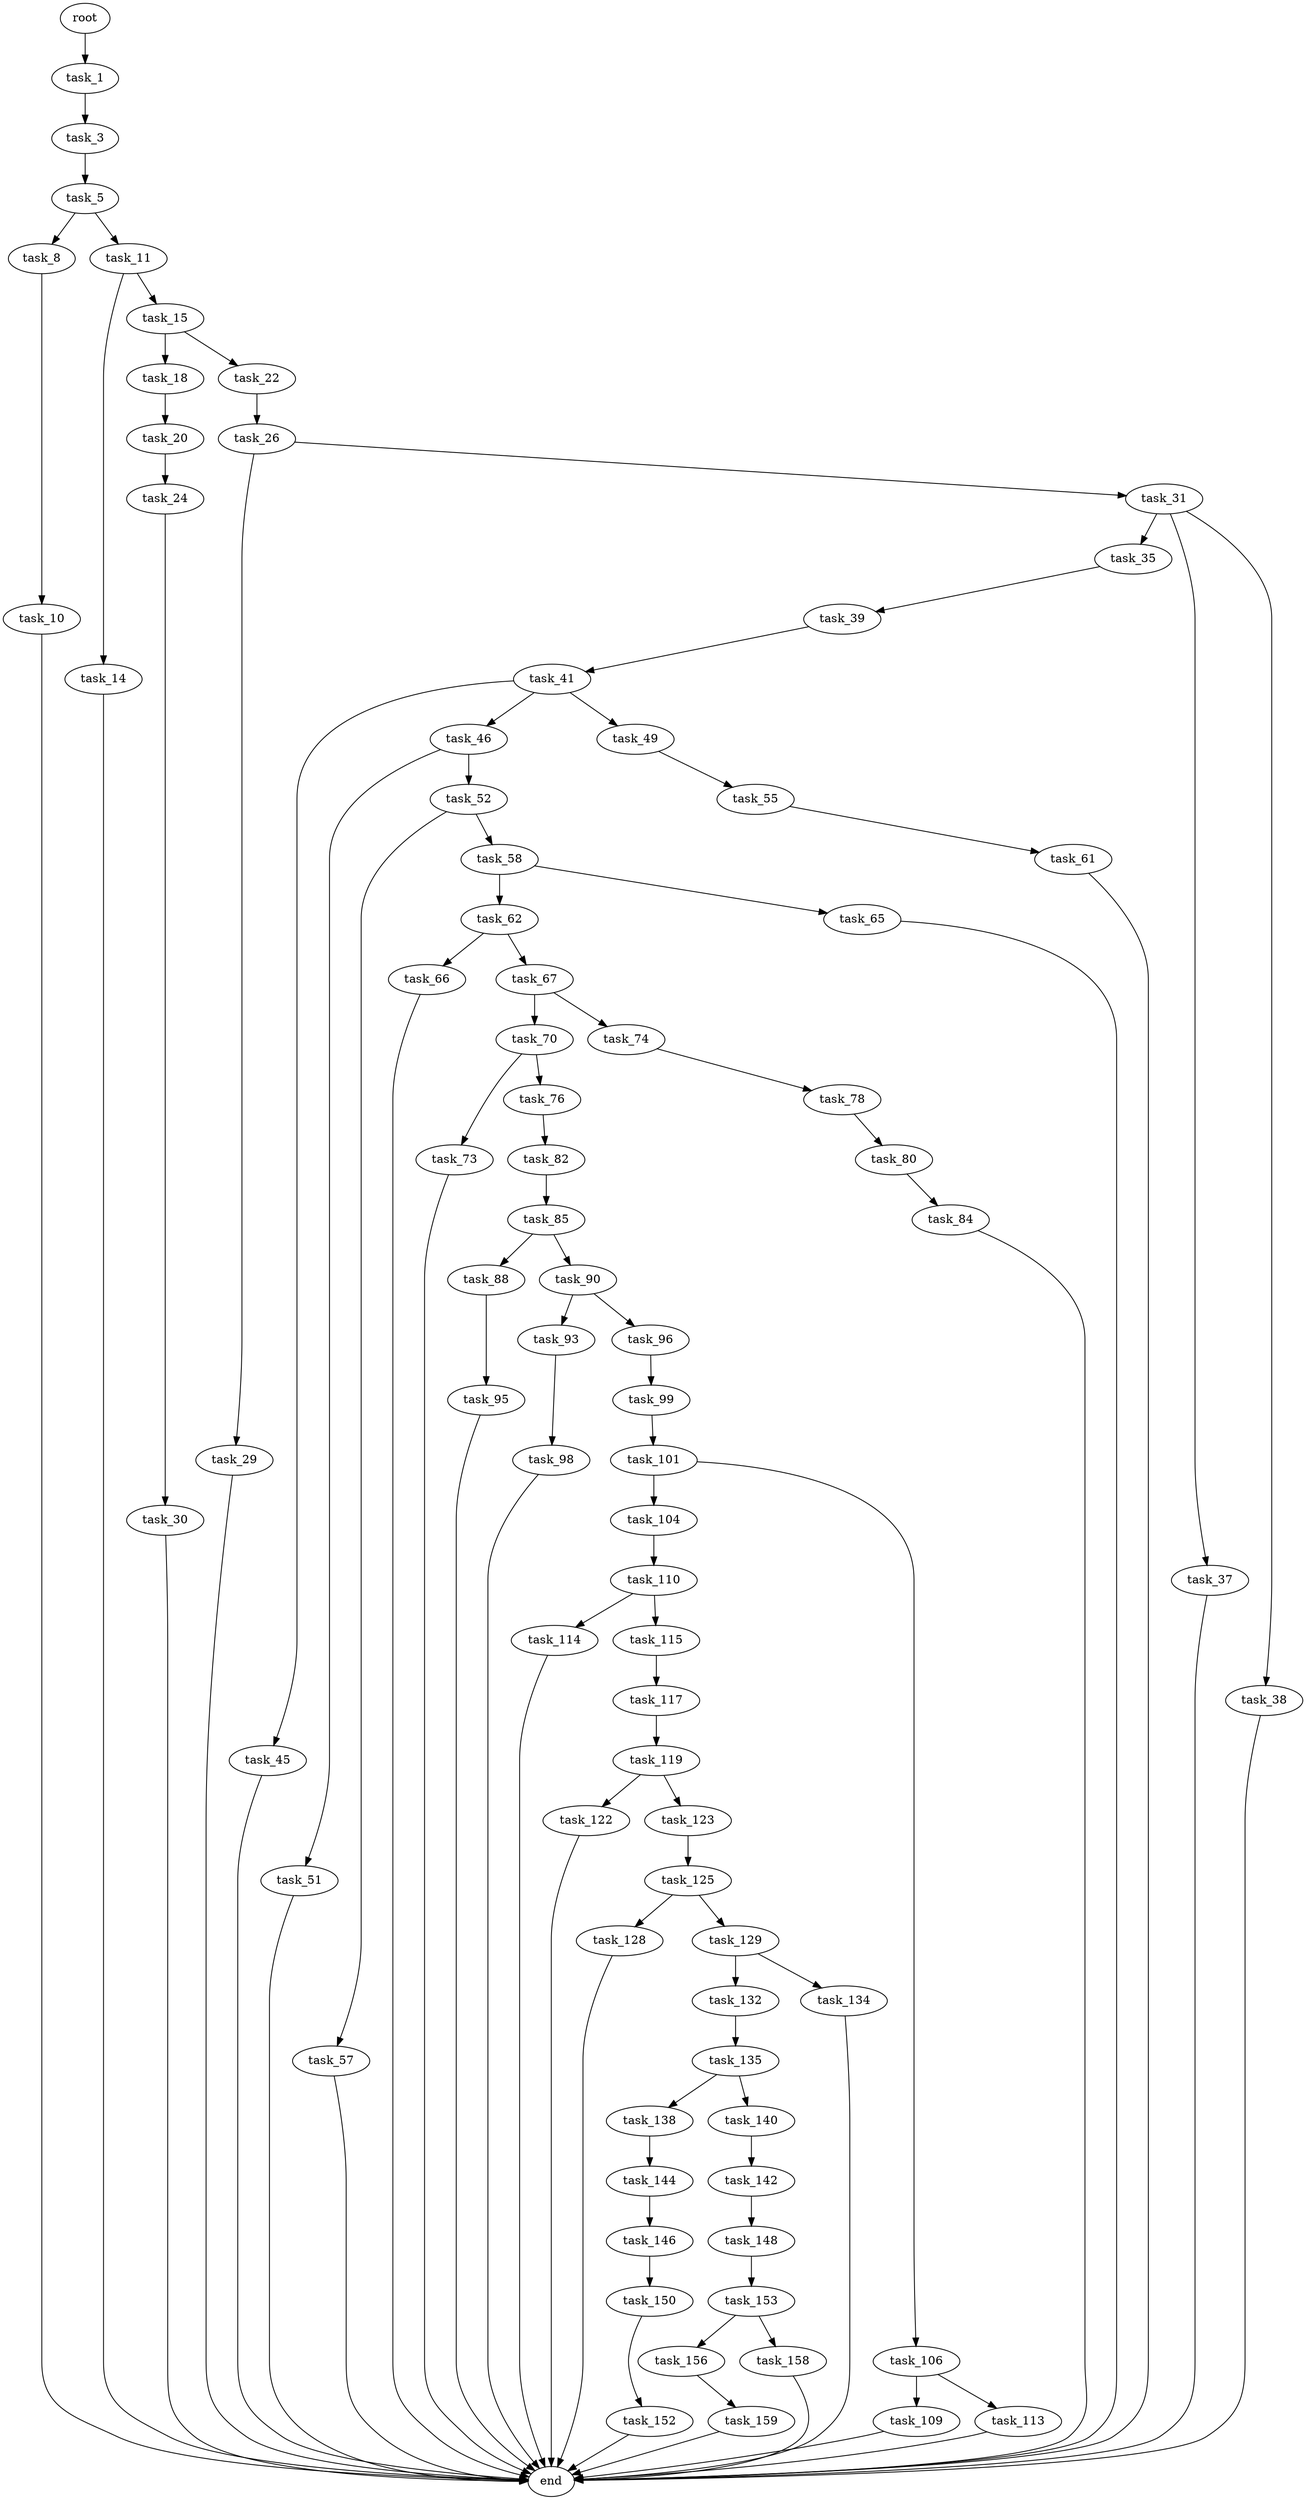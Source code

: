 digraph G {
  root [size="0.000000"];
  task_1 [size="2693212536.000000"];
  task_3 [size="15339099548.000000"];
  task_5 [size="12030458154.000000"];
  task_8 [size="1013395056993.000000"];
  task_10 [size="343910249879.000000"];
  task_11 [size="139251594450.000000"];
  task_14 [size="795090356012.000000"];
  task_15 [size="782757789696.000000"];
  task_18 [size="45843724469.000000"];
  task_20 [size="68719476736.000000"];
  task_22 [size="134217728000.000000"];
  task_24 [size="7440790687.000000"];
  task_26 [size="84680404830.000000"];
  task_29 [size="1647964307.000000"];
  task_30 [size="12963435438.000000"];
  task_31 [size="43022806484.000000"];
  task_35 [size="4075884302.000000"];
  task_37 [size="549755813888.000000"];
  task_38 [size="231928233984.000000"];
  task_39 [size="24206525234.000000"];
  task_41 [size="38501892532.000000"];
  task_45 [size="8589934592.000000"];
  task_46 [size="29421483530.000000"];
  task_49 [size="696706259197.000000"];
  task_51 [size="93233245419.000000"];
  task_52 [size="320654313518.000000"];
  task_55 [size="104756448669.000000"];
  task_57 [size="17988150519.000000"];
  task_58 [size="68719476736.000000"];
  task_61 [size="5298292751.000000"];
  task_62 [size="789631033.000000"];
  task_65 [size="134217728000.000000"];
  task_66 [size="12939761239.000000"];
  task_67 [size="549755813888.000000"];
  task_70 [size="94744698312.000000"];
  task_73 [size="65165183263.000000"];
  task_74 [size="42792963146.000000"];
  task_76 [size="4089714741.000000"];
  task_78 [size="28991029248.000000"];
  task_80 [size="101056613373.000000"];
  task_82 [size="1548536579.000000"];
  task_84 [size="3846005474.000000"];
  task_85 [size="100933330754.000000"];
  task_88 [size="8589934592.000000"];
  task_90 [size="271602748156.000000"];
  task_93 [size="68719476736.000000"];
  task_95 [size="103145040296.000000"];
  task_96 [size="733727369983.000000"];
  task_98 [size="3986651014.000000"];
  task_99 [size="673022064979.000000"];
  task_101 [size="877025705373.000000"];
  task_104 [size="70112395551.000000"];
  task_106 [size="77132884197.000000"];
  task_109 [size="38042729102.000000"];
  task_110 [size="18295723313.000000"];
  task_113 [size="1073741824000.000000"];
  task_114 [size="134217728000.000000"];
  task_115 [size="103398870389.000000"];
  task_117 [size="19358526593.000000"];
  task_119 [size="214119281365.000000"];
  task_122 [size="368293445632.000000"];
  task_123 [size="1073741824000.000000"];
  task_125 [size="1065266977554.000000"];
  task_128 [size="235347511732.000000"];
  task_129 [size="8589934592.000000"];
  task_132 [size="28991029248.000000"];
  task_134 [size="19746496048.000000"];
  task_135 [size="782757789696.000000"];
  task_138 [size="8589934592.000000"];
  task_140 [size="2703140768.000000"];
  task_142 [size="50900461860.000000"];
  task_144 [size="55247986646.000000"];
  task_146 [size="7800695999.000000"];
  task_148 [size="269826066977.000000"];
  task_150 [size="1073741824000.000000"];
  task_152 [size="2071339005.000000"];
  task_153 [size="13247439426.000000"];
  task_156 [size="61883697401.000000"];
  task_158 [size="28991029248.000000"];
  task_159 [size="1285647954162.000000"];
  end [size="0.000000"];

  root -> task_1 [size="1.000000"];
  task_1 -> task_3 [size="134217728.000000"];
  task_3 -> task_5 [size="301989888.000000"];
  task_5 -> task_8 [size="411041792.000000"];
  task_5 -> task_11 [size="411041792.000000"];
  task_8 -> task_10 [size="679477248.000000"];
  task_10 -> end [size="1.000000"];
  task_11 -> task_14 [size="209715200.000000"];
  task_11 -> task_15 [size="209715200.000000"];
  task_14 -> end [size="1.000000"];
  task_15 -> task_18 [size="679477248.000000"];
  task_15 -> task_22 [size="679477248.000000"];
  task_18 -> task_20 [size="209715200.000000"];
  task_20 -> task_24 [size="134217728.000000"];
  task_22 -> task_26 [size="209715200.000000"];
  task_24 -> task_30 [size="301989888.000000"];
  task_26 -> task_29 [size="134217728.000000"];
  task_26 -> task_31 [size="134217728.000000"];
  task_29 -> end [size="1.000000"];
  task_30 -> end [size="1.000000"];
  task_31 -> task_35 [size="75497472.000000"];
  task_31 -> task_37 [size="75497472.000000"];
  task_31 -> task_38 [size="75497472.000000"];
  task_35 -> task_39 [size="75497472.000000"];
  task_37 -> end [size="1.000000"];
  task_38 -> end [size="1.000000"];
  task_39 -> task_41 [size="536870912.000000"];
  task_41 -> task_45 [size="679477248.000000"];
  task_41 -> task_46 [size="679477248.000000"];
  task_41 -> task_49 [size="679477248.000000"];
  task_45 -> end [size="1.000000"];
  task_46 -> task_51 [size="536870912.000000"];
  task_46 -> task_52 [size="536870912.000000"];
  task_49 -> task_55 [size="536870912.000000"];
  task_51 -> end [size="1.000000"];
  task_52 -> task_57 [size="301989888.000000"];
  task_52 -> task_58 [size="301989888.000000"];
  task_55 -> task_61 [size="75497472.000000"];
  task_57 -> end [size="1.000000"];
  task_58 -> task_62 [size="134217728.000000"];
  task_58 -> task_65 [size="134217728.000000"];
  task_61 -> end [size="1.000000"];
  task_62 -> task_66 [size="33554432.000000"];
  task_62 -> task_67 [size="33554432.000000"];
  task_65 -> end [size="1.000000"];
  task_66 -> end [size="1.000000"];
  task_67 -> task_70 [size="536870912.000000"];
  task_67 -> task_74 [size="536870912.000000"];
  task_70 -> task_73 [size="75497472.000000"];
  task_70 -> task_76 [size="75497472.000000"];
  task_73 -> end [size="1.000000"];
  task_74 -> task_78 [size="134217728.000000"];
  task_76 -> task_82 [size="209715200.000000"];
  task_78 -> task_80 [size="75497472.000000"];
  task_80 -> task_84 [size="75497472.000000"];
  task_82 -> task_85 [size="33554432.000000"];
  task_84 -> end [size="1.000000"];
  task_85 -> task_88 [size="134217728.000000"];
  task_85 -> task_90 [size="134217728.000000"];
  task_88 -> task_95 [size="33554432.000000"];
  task_90 -> task_93 [size="411041792.000000"];
  task_90 -> task_96 [size="411041792.000000"];
  task_93 -> task_98 [size="134217728.000000"];
  task_95 -> end [size="1.000000"];
  task_96 -> task_99 [size="536870912.000000"];
  task_98 -> end [size="1.000000"];
  task_99 -> task_101 [size="679477248.000000"];
  task_101 -> task_104 [size="536870912.000000"];
  task_101 -> task_106 [size="536870912.000000"];
  task_104 -> task_110 [size="134217728.000000"];
  task_106 -> task_109 [size="75497472.000000"];
  task_106 -> task_113 [size="75497472.000000"];
  task_109 -> end [size="1.000000"];
  task_110 -> task_114 [size="411041792.000000"];
  task_110 -> task_115 [size="411041792.000000"];
  task_113 -> end [size="1.000000"];
  task_114 -> end [size="1.000000"];
  task_115 -> task_117 [size="75497472.000000"];
  task_117 -> task_119 [size="411041792.000000"];
  task_119 -> task_122 [size="838860800.000000"];
  task_119 -> task_123 [size="838860800.000000"];
  task_122 -> end [size="1.000000"];
  task_123 -> task_125 [size="838860800.000000"];
  task_125 -> task_128 [size="679477248.000000"];
  task_125 -> task_129 [size="679477248.000000"];
  task_128 -> end [size="1.000000"];
  task_129 -> task_132 [size="33554432.000000"];
  task_129 -> task_134 [size="33554432.000000"];
  task_132 -> task_135 [size="75497472.000000"];
  task_134 -> end [size="1.000000"];
  task_135 -> task_138 [size="679477248.000000"];
  task_135 -> task_140 [size="679477248.000000"];
  task_138 -> task_144 [size="33554432.000000"];
  task_140 -> task_142 [size="209715200.000000"];
  task_142 -> task_148 [size="134217728.000000"];
  task_144 -> task_146 [size="134217728.000000"];
  task_146 -> task_150 [size="411041792.000000"];
  task_148 -> task_153 [size="838860800.000000"];
  task_150 -> task_152 [size="838860800.000000"];
  task_152 -> end [size="1.000000"];
  task_153 -> task_156 [size="209715200.000000"];
  task_153 -> task_158 [size="209715200.000000"];
  task_156 -> task_159 [size="75497472.000000"];
  task_158 -> end [size="1.000000"];
  task_159 -> end [size="1.000000"];
}
